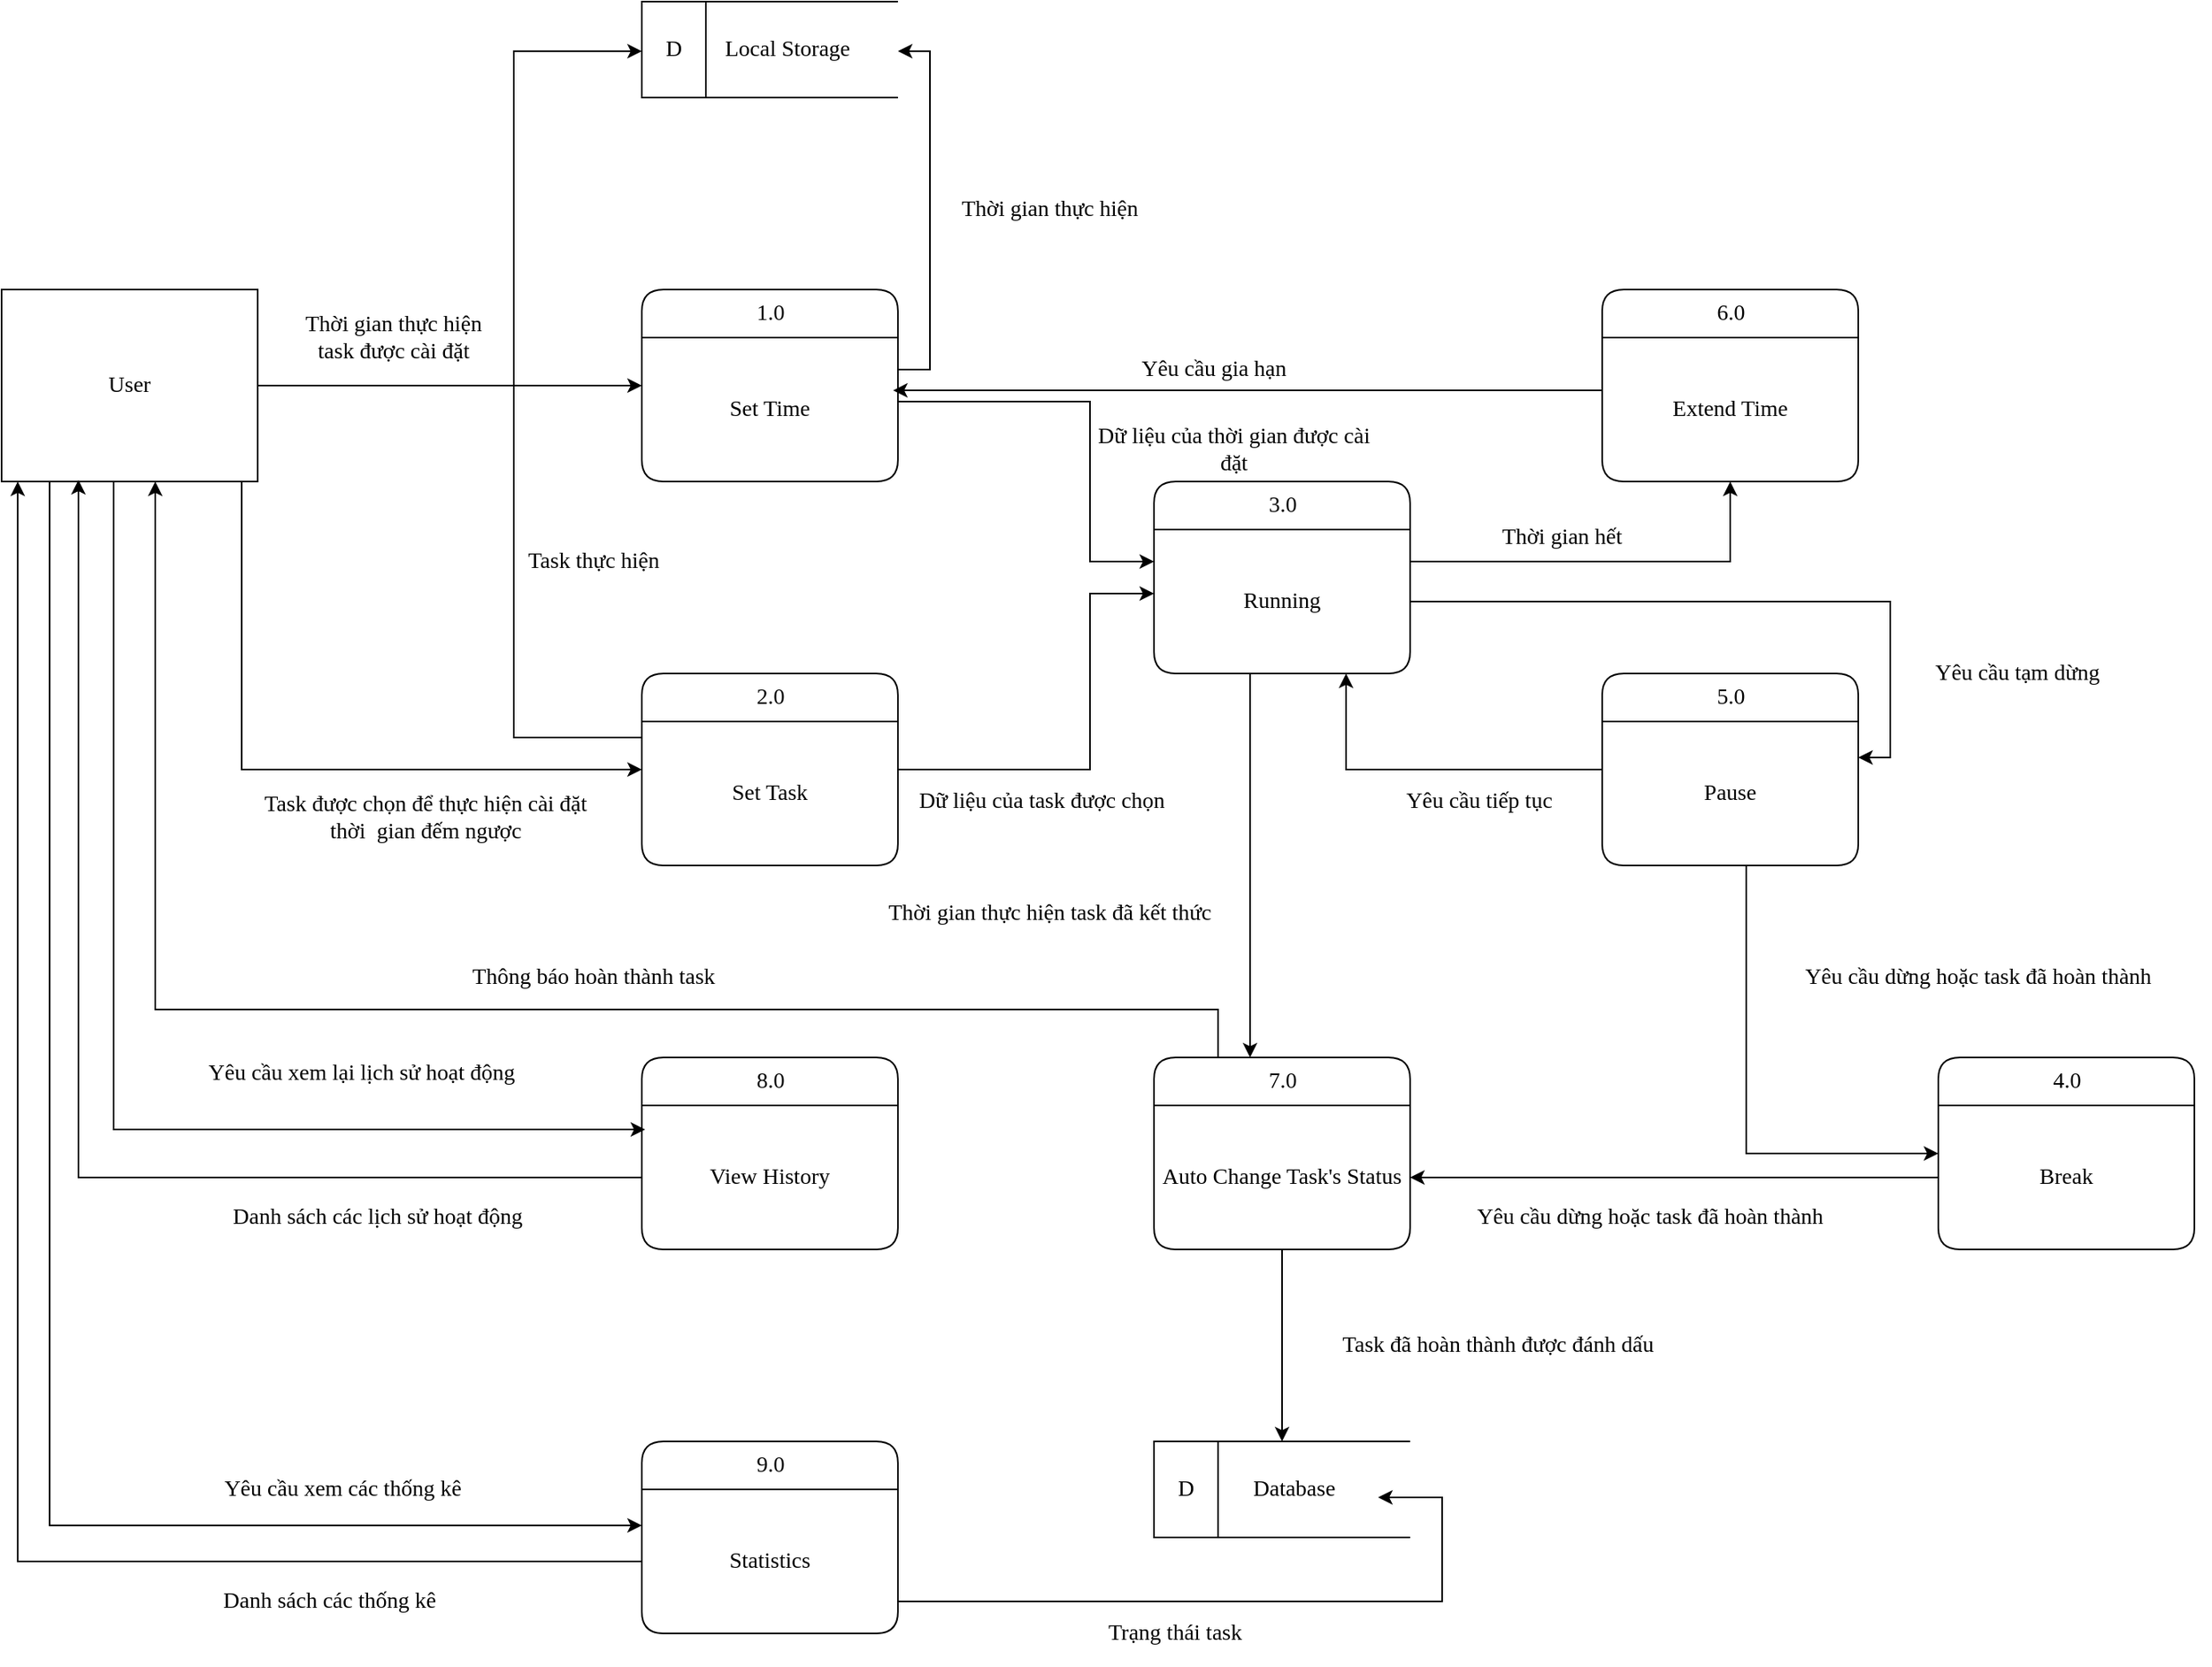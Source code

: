 <mxfile version="13.9.1"><diagram id="QUDHVI9ePavUxZZEmiG1" name="Page-1"><mxGraphModel dx="1648" dy="3212" grid="1" gridSize="10" guides="1" tooltips="1" connect="1" arrows="1" fold="1" page="1" pageScale="1" pageWidth="827" pageHeight="1169" math="0" shadow="0"><root><mxCell id="0"/><mxCell id="1" parent="0"/><mxCell id="1D8zHks5ql3G3C5mq-Q3-12" style="edgeStyle=orthogonalEdgeStyle;rounded=0;orthogonalLoop=1;jettySize=auto;html=1;entryX=0;entryY=0.5;entryDx=0;entryDy=0;fontFamily=Verdana;fontSize=14;" edge="1" parent="1" source="1D8zHks5ql3G3C5mq-Q3-1" target="1D8zHks5ql3G3C5mq-Q3-2"><mxGeometry relative="1" as="geometry"/></mxCell><mxCell id="1D8zHks5ql3G3C5mq-Q3-13" style="edgeStyle=orthogonalEdgeStyle;rounded=0;orthogonalLoop=1;jettySize=auto;html=1;entryX=0;entryY=0.5;entryDx=0;entryDy=0;fontFamily=Verdana;fontSize=14;" edge="1" parent="1" source="1D8zHks5ql3G3C5mq-Q3-1" target="1D8zHks5ql3G3C5mq-Q3-8"><mxGeometry relative="1" as="geometry"><Array as="points"><mxPoint x="190" y="-820"/></Array></mxGeometry></mxCell><mxCell id="1D8zHks5ql3G3C5mq-Q3-54" style="edgeStyle=orthogonalEdgeStyle;rounded=0;orthogonalLoop=1;jettySize=auto;html=1;entryX=0.013;entryY=0.167;entryDx=0;entryDy=0;entryPerimeter=0;fontFamily=Verdana;fontSize=14;" edge="1" parent="1" source="1D8zHks5ql3G3C5mq-Q3-1" target="1D8zHks5ql3G3C5mq-Q3-52"><mxGeometry relative="1" as="geometry"><Array as="points"><mxPoint x="110" y="-595"/></Array></mxGeometry></mxCell><mxCell id="1D8zHks5ql3G3C5mq-Q3-62" style="edgeStyle=orthogonalEdgeStyle;rounded=0;orthogonalLoop=1;jettySize=auto;html=1;entryX=0;entryY=0.25;entryDx=0;entryDy=0;fontFamily=Verdana;fontSize=14;" edge="1" parent="1" source="1D8zHks5ql3G3C5mq-Q3-1" target="1D8zHks5ql3G3C5mq-Q3-53"><mxGeometry relative="1" as="geometry"><Array as="points"><mxPoint x="70" y="-347"/></Array></mxGeometry></mxCell><mxCell id="1D8zHks5ql3G3C5mq-Q3-1" value="&lt;font style=&quot;font-size: 14px&quot;&gt;User&lt;/font&gt;" style="rounded=0;whiteSpace=wrap;html=1;fontFamily=Verdana;fontSize=14;" vertex="1" parent="1"><mxGeometry x="40" y="-1120" width="160" height="120" as="geometry"/></mxCell><mxCell id="1D8zHks5ql3G3C5mq-Q3-14" style="edgeStyle=orthogonalEdgeStyle;rounded=0;orthogonalLoop=1;jettySize=auto;html=1;fontFamily=Verdana;fontSize=14;" edge="1" parent="1" source="1D8zHks5ql3G3C5mq-Q3-2"><mxGeometry relative="1" as="geometry"><mxPoint x="760" y="-950" as="targetPoint"/><Array as="points"><mxPoint x="720" y="-1050"/><mxPoint x="720" y="-950"/></Array></mxGeometry></mxCell><mxCell id="1D8zHks5ql3G3C5mq-Q3-38" style="edgeStyle=orthogonalEdgeStyle;rounded=0;orthogonalLoop=1;jettySize=auto;html=1;entryX=1;entryY=0.5;entryDx=0;entryDy=0;entryPerimeter=0;fontFamily=Verdana;fontSize=14;" edge="1" parent="1" source="1D8zHks5ql3G3C5mq-Q3-2"><mxGeometry relative="1" as="geometry"><mxPoint x="600" y="-1269" as="targetPoint"/><Array as="points"><mxPoint x="620" y="-1070"/><mxPoint x="620" y="-1269"/></Array></mxGeometry></mxCell><mxCell id="1D8zHks5ql3G3C5mq-Q3-2" value="1.0" style="swimlane;childLayout=stackLayout;horizontal=1;startSize=30;horizontalStack=0;rounded=1;fontSize=14;fontStyle=0;strokeWidth=1;resizeParent=0;resizeLast=1;shadow=0;dashed=0;align=center;html=1;fontFamily=Verdana;" vertex="1" parent="1"><mxGeometry x="440" y="-1120" width="160" height="120" as="geometry"/></mxCell><mxCell id="1D8zHks5ql3G3C5mq-Q3-44" value="&lt;font style=&quot;font-size: 14px;&quot;&gt;&lt;span style=&quot;font-size: 14px&quot;&gt;Set Time&lt;/span&gt;&lt;/font&gt;" style="text;html=1;strokeColor=none;fillColor=none;align=center;verticalAlign=middle;whiteSpace=wrap;rounded=0;fontFamily=Verdana;fontSize=14;" vertex="1" parent="1D8zHks5ql3G3C5mq-Q3-2"><mxGeometry y="30" width="160" height="90" as="geometry"/></mxCell><mxCell id="1D8zHks5ql3G3C5mq-Q3-3" value="9.0" style="swimlane;childLayout=stackLayout;horizontal=1;startSize=30;horizontalStack=0;rounded=1;fontSize=14;fontStyle=0;strokeWidth=1;resizeParent=0;resizeLast=1;shadow=0;dashed=0;align=center;html=1;fontFamily=Verdana;" vertex="1" parent="1"><mxGeometry x="440" y="-400" width="160" height="120" as="geometry"/></mxCell><mxCell id="1D8zHks5ql3G3C5mq-Q3-53" value="Statistics" style="text;html=1;strokeColor=none;fillColor=none;align=center;verticalAlign=middle;whiteSpace=wrap;rounded=0;fontFamily=Verdana;fontSize=14;" vertex="1" parent="1D8zHks5ql3G3C5mq-Q3-3"><mxGeometry y="30" width="160" height="90" as="geometry"/></mxCell><mxCell id="1D8zHks5ql3G3C5mq-Q3-4" value="4.0" style="swimlane;childLayout=stackLayout;horizontal=1;startSize=30;horizontalStack=0;rounded=1;fontSize=14;fontStyle=0;strokeWidth=1;resizeParent=0;resizeLast=1;shadow=0;dashed=0;align=center;html=1;fontFamily=Verdana;" vertex="1" parent="1"><mxGeometry x="1250" y="-640" width="160" height="120" as="geometry"/></mxCell><mxCell id="1D8zHks5ql3G3C5mq-Q3-51" value="Break" style="text;html=1;strokeColor=none;fillColor=none;align=center;verticalAlign=middle;whiteSpace=wrap;rounded=0;fontFamily=Verdana;fontSize=14;" vertex="1" parent="1D8zHks5ql3G3C5mq-Q3-4"><mxGeometry y="30" width="160" height="90" as="geometry"/></mxCell><mxCell id="1D8zHks5ql3G3C5mq-Q3-6" value="8.0" style="swimlane;childLayout=stackLayout;horizontal=1;startSize=30;horizontalStack=0;rounded=1;fontSize=14;fontStyle=0;strokeWidth=1;resizeParent=0;resizeLast=1;shadow=0;dashed=0;align=center;html=1;fontFamily=Verdana;" vertex="1" parent="1"><mxGeometry x="440" y="-640" width="160" height="120" as="geometry"/></mxCell><mxCell id="1D8zHks5ql3G3C5mq-Q3-52" value="View History" style="text;html=1;strokeColor=none;fillColor=none;align=center;verticalAlign=middle;whiteSpace=wrap;rounded=0;fontFamily=Verdana;fontSize=14;" vertex="1" parent="1D8zHks5ql3G3C5mq-Q3-6"><mxGeometry y="30" width="160" height="90" as="geometry"/></mxCell><mxCell id="1D8zHks5ql3G3C5mq-Q3-17" style="edgeStyle=orthogonalEdgeStyle;rounded=0;orthogonalLoop=1;jettySize=auto;html=1;entryX=0.75;entryY=1;entryDx=0;entryDy=0;fontFamily=Verdana;fontSize=14;" edge="1" parent="1" source="1D8zHks5ql3G3C5mq-Q3-7" target="1D8zHks5ql3G3C5mq-Q3-9"><mxGeometry relative="1" as="geometry"/></mxCell><mxCell id="1D8zHks5ql3G3C5mq-Q3-7" value="5.0" style="swimlane;childLayout=stackLayout;horizontal=1;startSize=30;horizontalStack=0;rounded=1;fontSize=14;fontStyle=0;strokeWidth=1;resizeParent=0;resizeLast=1;shadow=0;dashed=0;align=center;html=1;fontFamily=Verdana;" vertex="1" parent="1"><mxGeometry x="1040" y="-880" width="160" height="120" as="geometry"/></mxCell><mxCell id="1D8zHks5ql3G3C5mq-Q3-49" value="Pause" style="text;html=1;strokeColor=none;fillColor=none;align=center;verticalAlign=middle;whiteSpace=wrap;rounded=0;fontFamily=Verdana;fontSize=14;" vertex="1" parent="1D8zHks5ql3G3C5mq-Q3-7"><mxGeometry y="30" width="160" height="90" as="geometry"/></mxCell><mxCell id="1D8zHks5ql3G3C5mq-Q3-15" style="edgeStyle=orthogonalEdgeStyle;rounded=0;orthogonalLoop=1;jettySize=auto;html=1;fontFamily=Verdana;fontSize=14;" edge="1" parent="1" source="1D8zHks5ql3G3C5mq-Q3-8"><mxGeometry relative="1" as="geometry"><mxPoint x="760" y="-930" as="targetPoint"/><Array as="points"><mxPoint x="720" y="-820"/><mxPoint x="720" y="-930"/></Array></mxGeometry></mxCell><mxCell id="1D8zHks5ql3G3C5mq-Q3-18" style="edgeStyle=orthogonalEdgeStyle;rounded=0;orthogonalLoop=1;jettySize=auto;html=1;entryX=0;entryY=0.5;entryDx=0;entryDy=0;entryPerimeter=0;fontFamily=Verdana;fontSize=14;" edge="1" parent="1" source="1D8zHks5ql3G3C5mq-Q3-8"><mxGeometry relative="1" as="geometry"><mxPoint x="440" y="-1269" as="targetPoint"/><Array as="points"><mxPoint x="360" y="-840"/><mxPoint x="360" y="-1269"/></Array></mxGeometry></mxCell><mxCell id="1D8zHks5ql3G3C5mq-Q3-8" value="2.0" style="swimlane;childLayout=stackLayout;horizontal=1;startSize=30;horizontalStack=0;rounded=1;fontSize=14;fontStyle=0;strokeWidth=1;resizeParent=0;resizeLast=1;shadow=0;dashed=0;align=center;html=1;fontFamily=Verdana;" vertex="1" parent="1"><mxGeometry x="440" y="-880" width="160" height="120" as="geometry"/></mxCell><mxCell id="1D8zHks5ql3G3C5mq-Q3-46" value="&lt;font style=&quot;font-size: 14px&quot;&gt;Set Task&lt;/font&gt;" style="text;html=1;strokeColor=none;fillColor=none;align=center;verticalAlign=middle;whiteSpace=wrap;rounded=0;fontFamily=Verdana;fontSize=14;" vertex="1" parent="1D8zHks5ql3G3C5mq-Q3-8"><mxGeometry y="30" width="160" height="90" as="geometry"/></mxCell><mxCell id="1D8zHks5ql3G3C5mq-Q3-16" style="edgeStyle=orthogonalEdgeStyle;rounded=0;orthogonalLoop=1;jettySize=auto;html=1;entryX=0.375;entryY=0;entryDx=0;entryDy=0;entryPerimeter=0;fontFamily=Verdana;fontSize=14;" edge="1" parent="1" source="1D8zHks5ql3G3C5mq-Q3-9" target="1D8zHks5ql3G3C5mq-Q3-11"><mxGeometry relative="1" as="geometry"><Array as="points"><mxPoint x="820" y="-810"/><mxPoint x="820" y="-810"/></Array></mxGeometry></mxCell><mxCell id="1D8zHks5ql3G3C5mq-Q3-9" value="3.0" style="swimlane;childLayout=stackLayout;horizontal=1;startSize=30;horizontalStack=0;rounded=1;fontSize=14;fontStyle=0;strokeWidth=1;resizeParent=0;resizeLast=1;shadow=0;dashed=0;align=center;html=1;fontFamily=Verdana;" vertex="1" parent="1"><mxGeometry x="760" y="-1000" width="160" height="120" as="geometry"/></mxCell><mxCell id="1D8zHks5ql3G3C5mq-Q3-47" value="&lt;span style=&quot;font-size: 14px&quot;&gt;Running&lt;/span&gt;" style="text;html=1;strokeColor=none;fillColor=none;align=center;verticalAlign=middle;whiteSpace=wrap;rounded=0;fontFamily=Verdana;fontSize=14;" vertex="1" parent="1D8zHks5ql3G3C5mq-Q3-9"><mxGeometry y="30" width="160" height="90" as="geometry"/></mxCell><mxCell id="1D8zHks5ql3G3C5mq-Q3-10" value="6.0" style="swimlane;childLayout=stackLayout;horizontal=1;startSize=30;horizontalStack=0;rounded=1;fontSize=14;fontStyle=0;strokeWidth=1;resizeParent=0;resizeLast=1;shadow=0;dashed=0;align=center;html=1;fontFamily=Verdana;" vertex="1" parent="1"><mxGeometry x="1040" y="-1120" width="160" height="120" as="geometry"/></mxCell><mxCell id="1D8zHks5ql3G3C5mq-Q3-102" value="Extend Time" style="text;html=1;strokeColor=none;fillColor=none;align=center;verticalAlign=middle;whiteSpace=wrap;rounded=0;fontFamily=Verdana;fontSize=14;" vertex="1" parent="1D8zHks5ql3G3C5mq-Q3-10"><mxGeometry y="30" width="160" height="90" as="geometry"/></mxCell><mxCell id="1D8zHks5ql3G3C5mq-Q3-11" value="7.0" style="swimlane;childLayout=stackLayout;horizontal=1;startSize=30;horizontalStack=0;rounded=1;fontSize=14;fontStyle=0;strokeWidth=1;resizeParent=0;resizeLast=1;shadow=0;dashed=0;align=center;html=1;fontFamily=Verdana;" vertex="1" parent="1"><mxGeometry x="760" y="-640" width="160" height="120" as="geometry"/></mxCell><mxCell id="1D8zHks5ql3G3C5mq-Q3-48" value="&lt;font style=&quot;font-size: 14px&quot;&gt;Auto Change Task's Status&lt;/font&gt;" style="text;html=1;strokeColor=none;fillColor=none;align=center;verticalAlign=middle;whiteSpace=wrap;rounded=0;fontFamily=Verdana;fontSize=14;" vertex="1" parent="1D8zHks5ql3G3C5mq-Q3-11"><mxGeometry y="30" width="160" height="90" as="geometry"/></mxCell><mxCell id="1D8zHks5ql3G3C5mq-Q3-39" value="" style="strokeWidth=1;html=1;shape=mxgraph.flowchart.annotation_1;align=left;pointerEvents=1;fontFamily=Verdana;fontSize=14;" vertex="1" parent="1"><mxGeometry x="440" y="-1300" width="160" height="60" as="geometry"/></mxCell><mxCell id="1D8zHks5ql3G3C5mq-Q3-41" value="&lt;span style=&quot;font-size: 14px&quot;&gt;&lt;font style=&quot;font-size: 14px&quot;&gt;&lt;font style=&quot;vertical-align: inherit; font-size: 14px;&quot;&gt;&lt;font style=&quot;vertical-align: inherit; font-size: 14px;&quot;&gt;D&lt;/font&gt;&lt;/font&gt;&lt;/font&gt;&lt;/span&gt;" style="text;html=1;strokeColor=none;fillColor=none;align=center;verticalAlign=middle;whiteSpace=wrap;rounded=0;fontSize=14;fontFamily=Verdana;fontStyle=0" vertex="1" parent="1"><mxGeometry x="450" y="-1280" width="20" height="20" as="geometry"/></mxCell><mxCell id="1D8zHks5ql3G3C5mq-Q3-42" value="" style="endArrow=none;html=1;fontFamily=Verdana;fontSize=14;" edge="1" parent="1"><mxGeometry width="50" height="50" relative="1" as="geometry"><mxPoint x="480" y="-1240" as="sourcePoint"/><mxPoint x="480" y="-1300" as="targetPoint"/></mxGeometry></mxCell><mxCell id="1D8zHks5ql3G3C5mq-Q3-43" value="&lt;font style=&quot;font-size: 14px&quot;&gt;Local Storage&lt;/font&gt;" style="text;html=1;strokeColor=none;fillColor=none;align=left;verticalAlign=middle;whiteSpace=wrap;rounded=0;fontFamily=Verdana;fontSize=14;" vertex="1" parent="1"><mxGeometry x="490" y="-1280" width="110" height="20" as="geometry"/></mxCell><mxCell id="1D8zHks5ql3G3C5mq-Q3-61" style="edgeStyle=orthogonalEdgeStyle;rounded=0;orthogonalLoop=1;jettySize=auto;html=1;entryX=0.063;entryY=1;entryDx=0;entryDy=0;entryPerimeter=0;fontFamily=Verdana;fontSize=14;" edge="1" parent="1" source="1D8zHks5ql3G3C5mq-Q3-53" target="1D8zHks5ql3G3C5mq-Q3-1"><mxGeometry relative="1" as="geometry"/></mxCell><mxCell id="1D8zHks5ql3G3C5mq-Q3-63" style="edgeStyle=orthogonalEdgeStyle;rounded=0;orthogonalLoop=1;jettySize=auto;html=1;entryX=0.3;entryY=0.992;entryDx=0;entryDy=0;entryPerimeter=0;fontFamily=Verdana;fontSize=14;" edge="1" parent="1" source="1D8zHks5ql3G3C5mq-Q3-52" target="1D8zHks5ql3G3C5mq-Q3-1"><mxGeometry relative="1" as="geometry"/></mxCell><mxCell id="1D8zHks5ql3G3C5mq-Q3-65" style="edgeStyle=orthogonalEdgeStyle;rounded=0;orthogonalLoop=1;jettySize=auto;html=1;fontFamily=Verdana;fontSize=14;" edge="1" parent="1" source="1D8zHks5ql3G3C5mq-Q3-51" target="1D8zHks5ql3G3C5mq-Q3-48"><mxGeometry relative="1" as="geometry"/></mxCell><mxCell id="1D8zHks5ql3G3C5mq-Q3-66" style="edgeStyle=orthogonalEdgeStyle;rounded=0;orthogonalLoop=1;jettySize=auto;html=1;entryX=1;entryY=0.25;entryDx=0;entryDy=0;fontFamily=Verdana;fontSize=14;" edge="1" parent="1" source="1D8zHks5ql3G3C5mq-Q3-47" target="1D8zHks5ql3G3C5mq-Q3-49"><mxGeometry relative="1" as="geometry"/></mxCell><mxCell id="1D8zHks5ql3G3C5mq-Q3-69" style="edgeStyle=orthogonalEdgeStyle;rounded=0;orthogonalLoop=1;jettySize=auto;html=1;fontFamily=Verdana;fontSize=14;" edge="1" parent="1" source="1D8zHks5ql3G3C5mq-Q3-47"><mxGeometry relative="1" as="geometry"><mxPoint x="1120" y="-1000" as="targetPoint"/><Array as="points"><mxPoint x="1120" y="-950"/></Array></mxGeometry></mxCell><mxCell id="1D8zHks5ql3G3C5mq-Q3-70" style="edgeStyle=orthogonalEdgeStyle;rounded=0;orthogonalLoop=1;jettySize=auto;html=1;entryX=0.981;entryY=0.367;entryDx=0;entryDy=0;entryPerimeter=0;fontFamily=Verdana;fontSize=14;exitX=0;exitY=0.25;exitDx=0;exitDy=0;" edge="1" parent="1" source="1D8zHks5ql3G3C5mq-Q3-102" target="1D8zHks5ql3G3C5mq-Q3-44"><mxGeometry relative="1" as="geometry"><mxPoint x="920" y="-1130" as="sourcePoint"/><Array as="points"><mxPoint x="1040" y="-1057"/></Array></mxGeometry></mxCell><mxCell id="1D8zHks5ql3G3C5mq-Q3-71" style="edgeStyle=orthogonalEdgeStyle;rounded=0;orthogonalLoop=1;jettySize=auto;html=1;fontFamily=Verdana;fontSize=14;" edge="1" parent="1" source="1D8zHks5ql3G3C5mq-Q3-49" target="1D8zHks5ql3G3C5mq-Q3-4"><mxGeometry relative="1" as="geometry"><Array as="points"><mxPoint x="1130" y="-690"/><mxPoint x="1130" y="-690"/></Array></mxGeometry></mxCell><mxCell id="1D8zHks5ql3G3C5mq-Q3-72" value="" style="strokeWidth=1;html=1;shape=mxgraph.flowchart.annotation_1;align=left;pointerEvents=1;fontFamily=Verdana;fontSize=14;" vertex="1" parent="1"><mxGeometry x="760" y="-400" width="160" height="60" as="geometry"/></mxCell><mxCell id="1D8zHks5ql3G3C5mq-Q3-73" value="&lt;span style=&quot;font-size: 14px&quot;&gt;&lt;font style=&quot;font-size: 14px&quot;&gt;&lt;font style=&quot;vertical-align: inherit; font-size: 14px;&quot;&gt;&lt;font style=&quot;vertical-align: inherit; font-size: 14px;&quot;&gt;D&lt;/font&gt;&lt;/font&gt;&lt;/font&gt;&lt;/span&gt;" style="text;html=1;strokeColor=none;fillColor=none;align=center;verticalAlign=middle;whiteSpace=wrap;rounded=0;fontSize=14;fontFamily=Verdana;fontStyle=0" vertex="1" parent="1"><mxGeometry x="770" y="-380" width="20" height="20" as="geometry"/></mxCell><mxCell id="1D8zHks5ql3G3C5mq-Q3-74" value="" style="endArrow=none;html=1;fontFamily=Verdana;fontSize=14;" edge="1" parent="1"><mxGeometry width="50" height="50" relative="1" as="geometry"><mxPoint x="800" y="-340" as="sourcePoint"/><mxPoint x="800" y="-400" as="targetPoint"/></mxGeometry></mxCell><mxCell id="1D8zHks5ql3G3C5mq-Q3-75" value="&lt;font style=&quot;font-size: 14px;&quot;&gt;&lt;span style=&quot;font-size: 14px&quot;&gt;Database&lt;/span&gt;&lt;/font&gt;" style="text;html=1;strokeColor=none;fillColor=none;align=left;verticalAlign=middle;whiteSpace=wrap;rounded=0;fontFamily=Verdana;fontSize=14;" vertex="1" parent="1"><mxGeometry x="820" y="-380" width="80" height="20" as="geometry"/></mxCell><mxCell id="1D8zHks5ql3G3C5mq-Q3-76" style="edgeStyle=orthogonalEdgeStyle;rounded=0;orthogonalLoop=1;jettySize=auto;html=1;entryX=0.5;entryY=0;entryDx=0;entryDy=0;entryPerimeter=0;fontFamily=Verdana;fontSize=14;" edge="1" parent="1" source="1D8zHks5ql3G3C5mq-Q3-48" target="1D8zHks5ql3G3C5mq-Q3-72"><mxGeometry relative="1" as="geometry"/></mxCell><mxCell id="1D8zHks5ql3G3C5mq-Q3-77" value="&lt;font style=&quot;font-size: 14px&quot;&gt;Thời gian thực hiện task được cài đặt&lt;/font&gt;" style="text;html=1;strokeColor=none;fillColor=none;align=center;verticalAlign=middle;whiteSpace=wrap;rounded=0;fontFamily=Verdana;fontSize=14;" vertex="1" parent="1"><mxGeometry x="220" y="-1120" width="130" height="60" as="geometry"/></mxCell><mxCell id="1D8zHks5ql3G3C5mq-Q3-78" value="&lt;font style=&quot;font-size: 14px&quot;&gt;Task được chọn để thực hiện cài đặt thời&amp;nbsp; gian đếm ngược&lt;/font&gt;" style="text;html=1;strokeColor=none;fillColor=none;align=center;verticalAlign=middle;whiteSpace=wrap;rounded=0;fontFamily=Verdana;fontSize=14;" vertex="1" parent="1"><mxGeometry x="190" y="-810" width="230" height="40" as="geometry"/></mxCell><mxCell id="1D8zHks5ql3G3C5mq-Q3-79" value="&lt;font style=&quot;font-size: 14px&quot;&gt;Thời gian thực hiện&lt;/font&gt;" style="text;html=1;strokeColor=none;fillColor=none;align=center;verticalAlign=middle;whiteSpace=wrap;rounded=0;fontFamily=Verdana;fontSize=14;" vertex="1" parent="1"><mxGeometry x="630" y="-1190" width="130" height="40" as="geometry"/></mxCell><mxCell id="1D8zHks5ql3G3C5mq-Q3-80" value="&lt;span style=&quot;font-size: 14px&quot;&gt;Task thực hiện&lt;/span&gt;" style="text;html=1;strokeColor=none;fillColor=none;align=center;verticalAlign=middle;whiteSpace=wrap;rounded=0;fontFamily=Verdana;fontSize=14;" vertex="1" parent="1"><mxGeometry x="360" y="-970" width="100" height="40" as="geometry"/></mxCell><mxCell id="1D8zHks5ql3G3C5mq-Q3-81" value="&lt;span style=&quot;font-size: 14px&quot;&gt;Dữ liệu của thời gian được cài đặt&lt;/span&gt;" style="text;html=1;strokeColor=none;fillColor=none;align=center;verticalAlign=middle;whiteSpace=wrap;rounded=0;fontFamily=Verdana;fontSize=14;" vertex="1" parent="1"><mxGeometry x="720" y="-1040" width="180" height="40" as="geometry"/></mxCell><mxCell id="1D8zHks5ql3G3C5mq-Q3-82" value="&lt;span style=&quot;font-size: 14px&quot;&gt;Dữ liệu của task được chọn&lt;br style=&quot;font-size: 14px;&quot;&gt;&lt;/span&gt;" style="text;html=1;strokeColor=none;fillColor=none;align=center;verticalAlign=middle;whiteSpace=wrap;rounded=0;fontFamily=Verdana;fontSize=14;" vertex="1" parent="1"><mxGeometry x="600" y="-820" width="180" height="40" as="geometry"/></mxCell><mxCell id="1D8zHks5ql3G3C5mq-Q3-83" value="&lt;span style=&quot;font-size: 14px&quot;&gt;Yêu cầu gia hạn&lt;/span&gt;" style="text;html=1;strokeColor=none;fillColor=none;align=center;verticalAlign=middle;whiteSpace=wrap;rounded=0;fontFamily=Verdana;fontSize=14;" vertex="1" parent="1"><mxGeometry x="720" y="-1090" width="155" height="40" as="geometry"/></mxCell><mxCell id="1D8zHks5ql3G3C5mq-Q3-84" value="&lt;font style=&quot;font-size: 14px&quot;&gt;Thời gian hết&lt;/font&gt;" style="text;html=1;strokeColor=none;fillColor=none;align=center;verticalAlign=middle;whiteSpace=wrap;rounded=0;fontFamily=Verdana;fontSize=14;" vertex="1" parent="1"><mxGeometry x="950" y="-980" width="130" height="30" as="geometry"/></mxCell><mxCell id="1D8zHks5ql3G3C5mq-Q3-85" value="&lt;span style=&quot;font-size: 14px&quot;&gt;Yêu cầu tạm dừng&lt;/span&gt;" style="text;html=1;strokeColor=none;fillColor=none;align=center;verticalAlign=middle;whiteSpace=wrap;rounded=0;fontFamily=Verdana;fontSize=14;" vertex="1" parent="1"><mxGeometry x="1219" y="-900" width="161" height="40" as="geometry"/></mxCell><mxCell id="1D8zHks5ql3G3C5mq-Q3-86" value="&lt;span style=&quot;font-size: 14px&quot;&gt;Yêu cầu tiếp tục&amp;nbsp;&lt;/span&gt;" style="text;html=1;strokeColor=none;fillColor=none;align=center;verticalAlign=middle;whiteSpace=wrap;rounded=0;fontFamily=Verdana;fontSize=14;" vertex="1" parent="1"><mxGeometry x="890" y="-820" width="150" height="40" as="geometry"/></mxCell><mxCell id="1D8zHks5ql3G3C5mq-Q3-87" value="&lt;span style=&quot;font-size: 14px&quot;&gt;Yêu cầu dừng hoặc task đã hoàn thành&lt;/span&gt;" style="text;html=1;strokeColor=none;fillColor=none;align=center;verticalAlign=middle;whiteSpace=wrap;rounded=0;fontFamily=Verdana;fontSize=14;" vertex="1" parent="1"><mxGeometry x="1130" y="-710" width="290" height="40" as="geometry"/></mxCell><mxCell id="1D8zHks5ql3G3C5mq-Q3-88" value="&lt;span style=&quot;font-size: 14px&quot;&gt;Yêu cầu dừng hoặc task đã hoàn thành&lt;/span&gt;" style="text;html=1;strokeColor=none;fillColor=none;align=center;verticalAlign=middle;whiteSpace=wrap;rounded=0;fontFamily=Verdana;fontSize=14;" vertex="1" parent="1"><mxGeometry x="950" y="-560" width="240" height="40" as="geometry"/></mxCell><mxCell id="1D8zHks5ql3G3C5mq-Q3-89" value="&lt;span style=&quot;font-size: 14px&quot;&gt;Thời gian thực hiện task đã kết thức&lt;br style=&quot;font-size: 14px;&quot;&gt;&lt;/span&gt;" style="text;html=1;strokeColor=none;fillColor=none;align=center;verticalAlign=middle;whiteSpace=wrap;rounded=0;fontFamily=Verdana;fontSize=14;" vertex="1" parent="1"><mxGeometry x="575" y="-750" width="240" height="40" as="geometry"/></mxCell><mxCell id="1D8zHks5ql3G3C5mq-Q3-91" value="&lt;span style=&quot;font-size: 14px&quot;&gt;Task đã hoàn thành được đánh dấu&lt;/span&gt;" style="text;html=1;strokeColor=none;fillColor=none;align=center;verticalAlign=middle;whiteSpace=wrap;rounded=0;fontFamily=Verdana;fontSize=14;" vertex="1" parent="1"><mxGeometry x="840" y="-480" width="270" height="40" as="geometry"/></mxCell><mxCell id="1D8zHks5ql3G3C5mq-Q3-93" value="&lt;span style=&quot;font-size: 14px&quot;&gt;Yêu cầu xem lại lịch sử hoạt động&lt;/span&gt;" style="text;html=1;strokeColor=none;fillColor=none;align=center;verticalAlign=middle;whiteSpace=wrap;rounded=0;fontFamily=Verdana;fontSize=14;" vertex="1" parent="1"><mxGeometry x="150" y="-650" width="230" height="40" as="geometry"/></mxCell><mxCell id="1D8zHks5ql3G3C5mq-Q3-94" value="&lt;span style=&quot;font-size: 14px&quot;&gt;Yêu cầu xem các thống kê&amp;nbsp;&lt;/span&gt;" style="text;html=1;strokeColor=none;fillColor=none;align=center;verticalAlign=middle;whiteSpace=wrap;rounded=0;fontFamily=Verdana;fontSize=14;" vertex="1" parent="1"><mxGeometry x="140" y="-390" width="230" height="40" as="geometry"/></mxCell><mxCell id="1D8zHks5ql3G3C5mq-Q3-95" value="&lt;span style=&quot;font-size: 14px&quot;&gt;Danh sách các lịch sử hoạt động&lt;/span&gt;" style="text;html=1;strokeColor=none;fillColor=none;align=center;verticalAlign=middle;whiteSpace=wrap;rounded=0;fontFamily=Verdana;fontSize=14;" vertex="1" parent="1"><mxGeometry x="160" y="-560" width="230" height="40" as="geometry"/></mxCell><mxCell id="1D8zHks5ql3G3C5mq-Q3-96" value="&lt;span style=&quot;font-size: 14px&quot;&gt;Danh sách các thống kê&lt;br style=&quot;font-size: 14px;&quot;&gt;&lt;/span&gt;" style="text;html=1;strokeColor=none;fillColor=none;align=center;verticalAlign=middle;whiteSpace=wrap;rounded=0;fontFamily=Verdana;fontSize=14;" vertex="1" parent="1"><mxGeometry x="130" y="-320" width="230" height="40" as="geometry"/></mxCell><mxCell id="1D8zHks5ql3G3C5mq-Q3-97" style="edgeStyle=orthogonalEdgeStyle;rounded=0;orthogonalLoop=1;jettySize=auto;html=1;entryX=1;entryY=0.75;entryDx=0;entryDy=0;fontFamily=Verdana;fontSize=14;" edge="1" parent="1" source="1D8zHks5ql3G3C5mq-Q3-53" target="1D8zHks5ql3G3C5mq-Q3-75"><mxGeometry relative="1" as="geometry"><Array as="points"><mxPoint x="940" y="-300"/><mxPoint x="940" y="-365"/></Array></mxGeometry></mxCell><mxCell id="1D8zHks5ql3G3C5mq-Q3-98" value="&lt;span style=&quot;font-size: 14px&quot;&gt;Trạng thái task&amp;nbsp;&lt;/span&gt;" style="text;html=1;strokeColor=none;fillColor=none;align=center;verticalAlign=middle;whiteSpace=wrap;rounded=0;fontFamily=Verdana;fontSize=14;" vertex="1" parent="1"><mxGeometry x="660" y="-300" width="230" height="40" as="geometry"/></mxCell><mxCell id="1D8zHks5ql3G3C5mq-Q3-99" style="edgeStyle=orthogonalEdgeStyle;rounded=0;orthogonalLoop=1;jettySize=auto;html=1;entryX=0.6;entryY=1;entryDx=0;entryDy=0;entryPerimeter=0;exitX=0.25;exitY=0;exitDx=0;exitDy=0;fontFamily=Verdana;fontSize=14;" edge="1" parent="1" source="1D8zHks5ql3G3C5mq-Q3-11" target="1D8zHks5ql3G3C5mq-Q3-1"><mxGeometry relative="1" as="geometry"><mxPoint x="140" y="-984" as="targetPoint"/><mxPoint x="800" y="-670" as="sourcePoint"/><Array as="points"><mxPoint x="800" y="-670"/><mxPoint x="136" y="-670"/></Array></mxGeometry></mxCell><mxCell id="1D8zHks5ql3G3C5mq-Q3-100" value="&lt;span style=&quot;font-size: 14px&quot;&gt;Thông báo hoàn thành task&lt;/span&gt;" style="text;html=1;strokeColor=none;fillColor=none;align=center;verticalAlign=middle;whiteSpace=wrap;rounded=0;fontFamily=Verdana;fontSize=14;" vertex="1" parent="1"><mxGeometry x="295" y="-710" width="230" height="40" as="geometry"/></mxCell></root></mxGraphModel></diagram></mxfile>